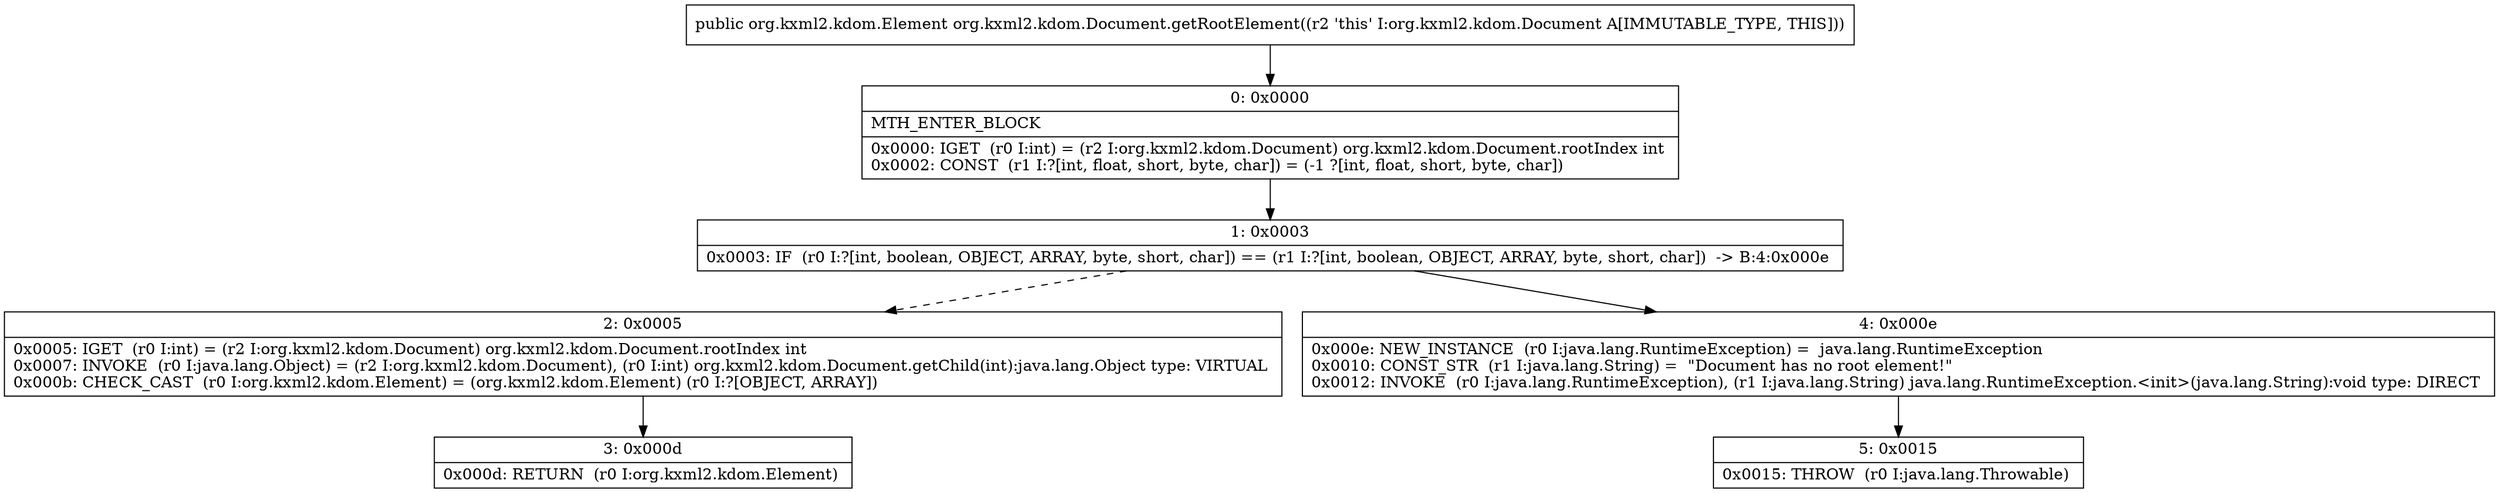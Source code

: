digraph "CFG fororg.kxml2.kdom.Document.getRootElement()Lorg\/kxml2\/kdom\/Element;" {
Node_0 [shape=record,label="{0\:\ 0x0000|MTH_ENTER_BLOCK\l|0x0000: IGET  (r0 I:int) = (r2 I:org.kxml2.kdom.Document) org.kxml2.kdom.Document.rootIndex int \l0x0002: CONST  (r1 I:?[int, float, short, byte, char]) = (\-1 ?[int, float, short, byte, char]) \l}"];
Node_1 [shape=record,label="{1\:\ 0x0003|0x0003: IF  (r0 I:?[int, boolean, OBJECT, ARRAY, byte, short, char]) == (r1 I:?[int, boolean, OBJECT, ARRAY, byte, short, char])  \-\> B:4:0x000e \l}"];
Node_2 [shape=record,label="{2\:\ 0x0005|0x0005: IGET  (r0 I:int) = (r2 I:org.kxml2.kdom.Document) org.kxml2.kdom.Document.rootIndex int \l0x0007: INVOKE  (r0 I:java.lang.Object) = (r2 I:org.kxml2.kdom.Document), (r0 I:int) org.kxml2.kdom.Document.getChild(int):java.lang.Object type: VIRTUAL \l0x000b: CHECK_CAST  (r0 I:org.kxml2.kdom.Element) = (org.kxml2.kdom.Element) (r0 I:?[OBJECT, ARRAY]) \l}"];
Node_3 [shape=record,label="{3\:\ 0x000d|0x000d: RETURN  (r0 I:org.kxml2.kdom.Element) \l}"];
Node_4 [shape=record,label="{4\:\ 0x000e|0x000e: NEW_INSTANCE  (r0 I:java.lang.RuntimeException) =  java.lang.RuntimeException \l0x0010: CONST_STR  (r1 I:java.lang.String) =  \"Document has no root element!\" \l0x0012: INVOKE  (r0 I:java.lang.RuntimeException), (r1 I:java.lang.String) java.lang.RuntimeException.\<init\>(java.lang.String):void type: DIRECT \l}"];
Node_5 [shape=record,label="{5\:\ 0x0015|0x0015: THROW  (r0 I:java.lang.Throwable) \l}"];
MethodNode[shape=record,label="{public org.kxml2.kdom.Element org.kxml2.kdom.Document.getRootElement((r2 'this' I:org.kxml2.kdom.Document A[IMMUTABLE_TYPE, THIS])) }"];
MethodNode -> Node_0;
Node_0 -> Node_1;
Node_1 -> Node_2[style=dashed];
Node_1 -> Node_4;
Node_2 -> Node_3;
Node_4 -> Node_5;
}

